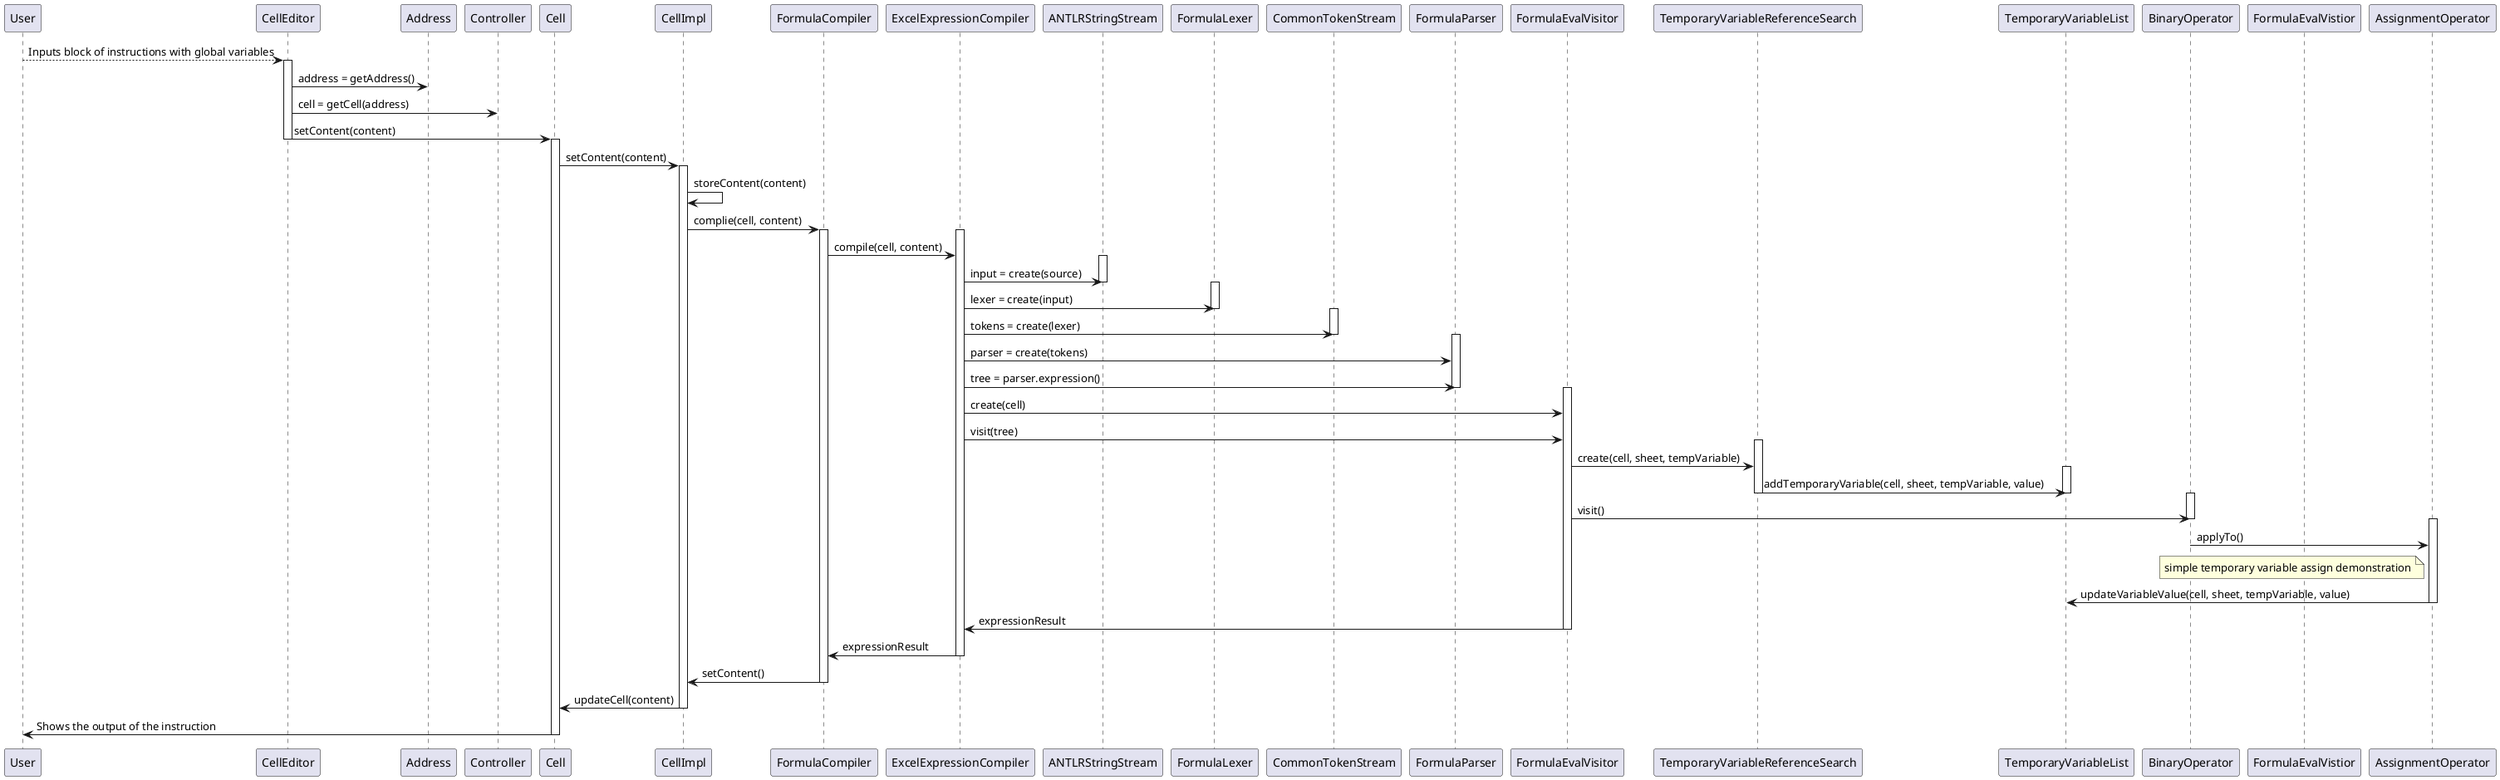 @startuml LANG02.1_TemporaryVariables_Design.png

   skinparam handwritten false
   skinparam monochrome false
   skinparam packageStyle rect
   skinparam defaultFontName FG Virgil
   skinparam shadowing false

User --> CellEditor: Inputs block of instructions with global variables
activate CellEditor
CellEditor -> Address: address = getAddress()
CellEditor -> Controller: cell = getCell(address)
CellEditor -> Cell: setContent(content)
deactivate CellEditor

activate Cell
Cell -> CellImpl: setContent(content)

activate CellImpl
CellImpl -> CellImpl: storeContent(content)
CellImpl->FormulaCompiler: complie(cell, content)

    activate FormulaCompiler

    activate ExcelExpressionCompiler
    FormulaCompiler -> ExcelExpressionCompiler: compile(cell, content)

activate ANTLRStringStream
ExcelExpressionCompiler -> ANTLRStringStream: input = create(source)
deactivate ANTLRStringStream

activate FormulaLexer
ExcelExpressionCompiler -> FormulaLexer: lexer = create(input)
deactivate FormulaLexer

activate CommonTokenStream
ExcelExpressionCompiler -> CommonTokenStream: tokens = create(lexer)
deactivate CommonTokenStream

activate FormulaParser
ExcelExpressionCompiler -> FormulaParser: parser = create(tokens)
ExcelExpressionCompiler -> FormulaParser: tree = parser.expression()
deactivate FormulaParser

activate FormulaEvalVisitor
ExcelExpressionCompiler -> FormulaEvalVisitor : create(cell)
ExcelExpressionCompiler -> FormulaEvalVisitor : visit(tree)

activate TemporaryVariableReferenceSearch
    FormulaEvalVisitor -> TemporaryVariableReferenceSearch: create(cell, sheet, tempVariable)

    activate TemporaryVariableList
    TemporaryVariableReferenceSearch -> TemporaryVariableList: addTemporaryVariable(cell, sheet, tempVariable, value)
    deactivate TemporaryVariableReferenceSearch
    deactivate TemporaryVariableList

    activate BinaryOperator
    FormulaEvalVisitor -> BinaryOperator: visit()
    deactivate BinaryOperator
    deactivate FormulaEvalVistior
    
    activate AssignmentOperator
    BinaryOperator -> AssignmentOperator: applyTo()
    note left of AssignmentOperator: simple temporary variable assign demonstration

    AssignmentOperator -> TemporaryVariableList: updateVariableValue(cell, sheet, tempVariable, value)
    deactivate AssignmentOperator

    FormulaEvalVisitor->ExcelExpressionCompiler: expressionResult
    deactivate FormulaEvalVisitor
    ExcelExpressionCompiler->FormulaCompiler: expressionResult
    deactivate ExcelExpressionCompiler

    FormulaCompiler->CellImpl: setContent()
    deactivate FormulaCompiler

    CellImpl->Cell: updateCell(content)
    deactivate CellImpl

    Cell->User: Shows the output of the instruction
    deactivate Cell
    
@enduml